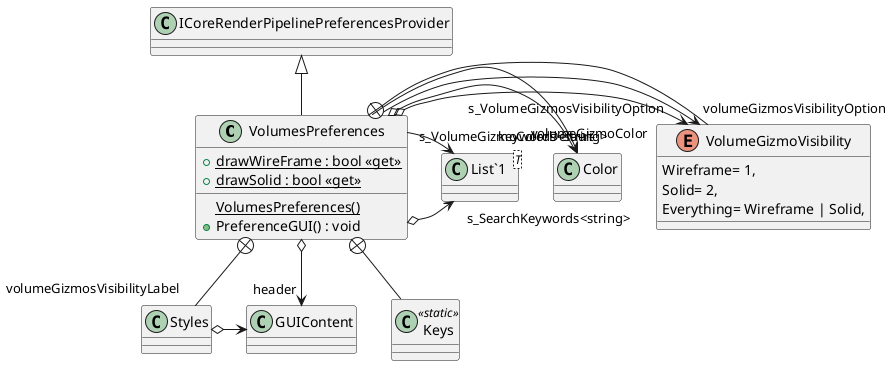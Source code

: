 @startuml
class VolumesPreferences {
    {static} VolumesPreferences()
    + {static} drawWireFrame : bool <<get>>
    + {static} drawSolid : bool <<get>>
    + PreferenceGUI() : void
}
class Keys <<static>> {
}
enum VolumeGizmoVisibility {
    Wireframe= 1,
    Solid= 2,
    Everything= Wireframe | Solid,
}
class Styles {
}
class "List`1"<T> {
}
ICoreRenderPipelinePreferencesProvider <|-- VolumesPreferences
VolumesPreferences o-> "s_VolumeGizmosVisibilityOption" VolumeGizmoVisibility
VolumesPreferences --> "volumeGizmosVisibilityOption" VolumeGizmoVisibility
VolumesPreferences o-> "s_VolumeGizmoColorDefault" Color
VolumesPreferences --> "volumeGizmoColor" Color
VolumesPreferences o-> "s_SearchKeywords<string>" "List`1"
VolumesPreferences --> "keywords<string>" "List`1"
VolumesPreferences o-> "header" GUIContent
VolumesPreferences +-- Keys
VolumesPreferences +-- VolumeGizmoVisibility
VolumesPreferences +-- Styles
Styles o-> "volumeGizmosVisibilityLabel" GUIContent
@enduml
